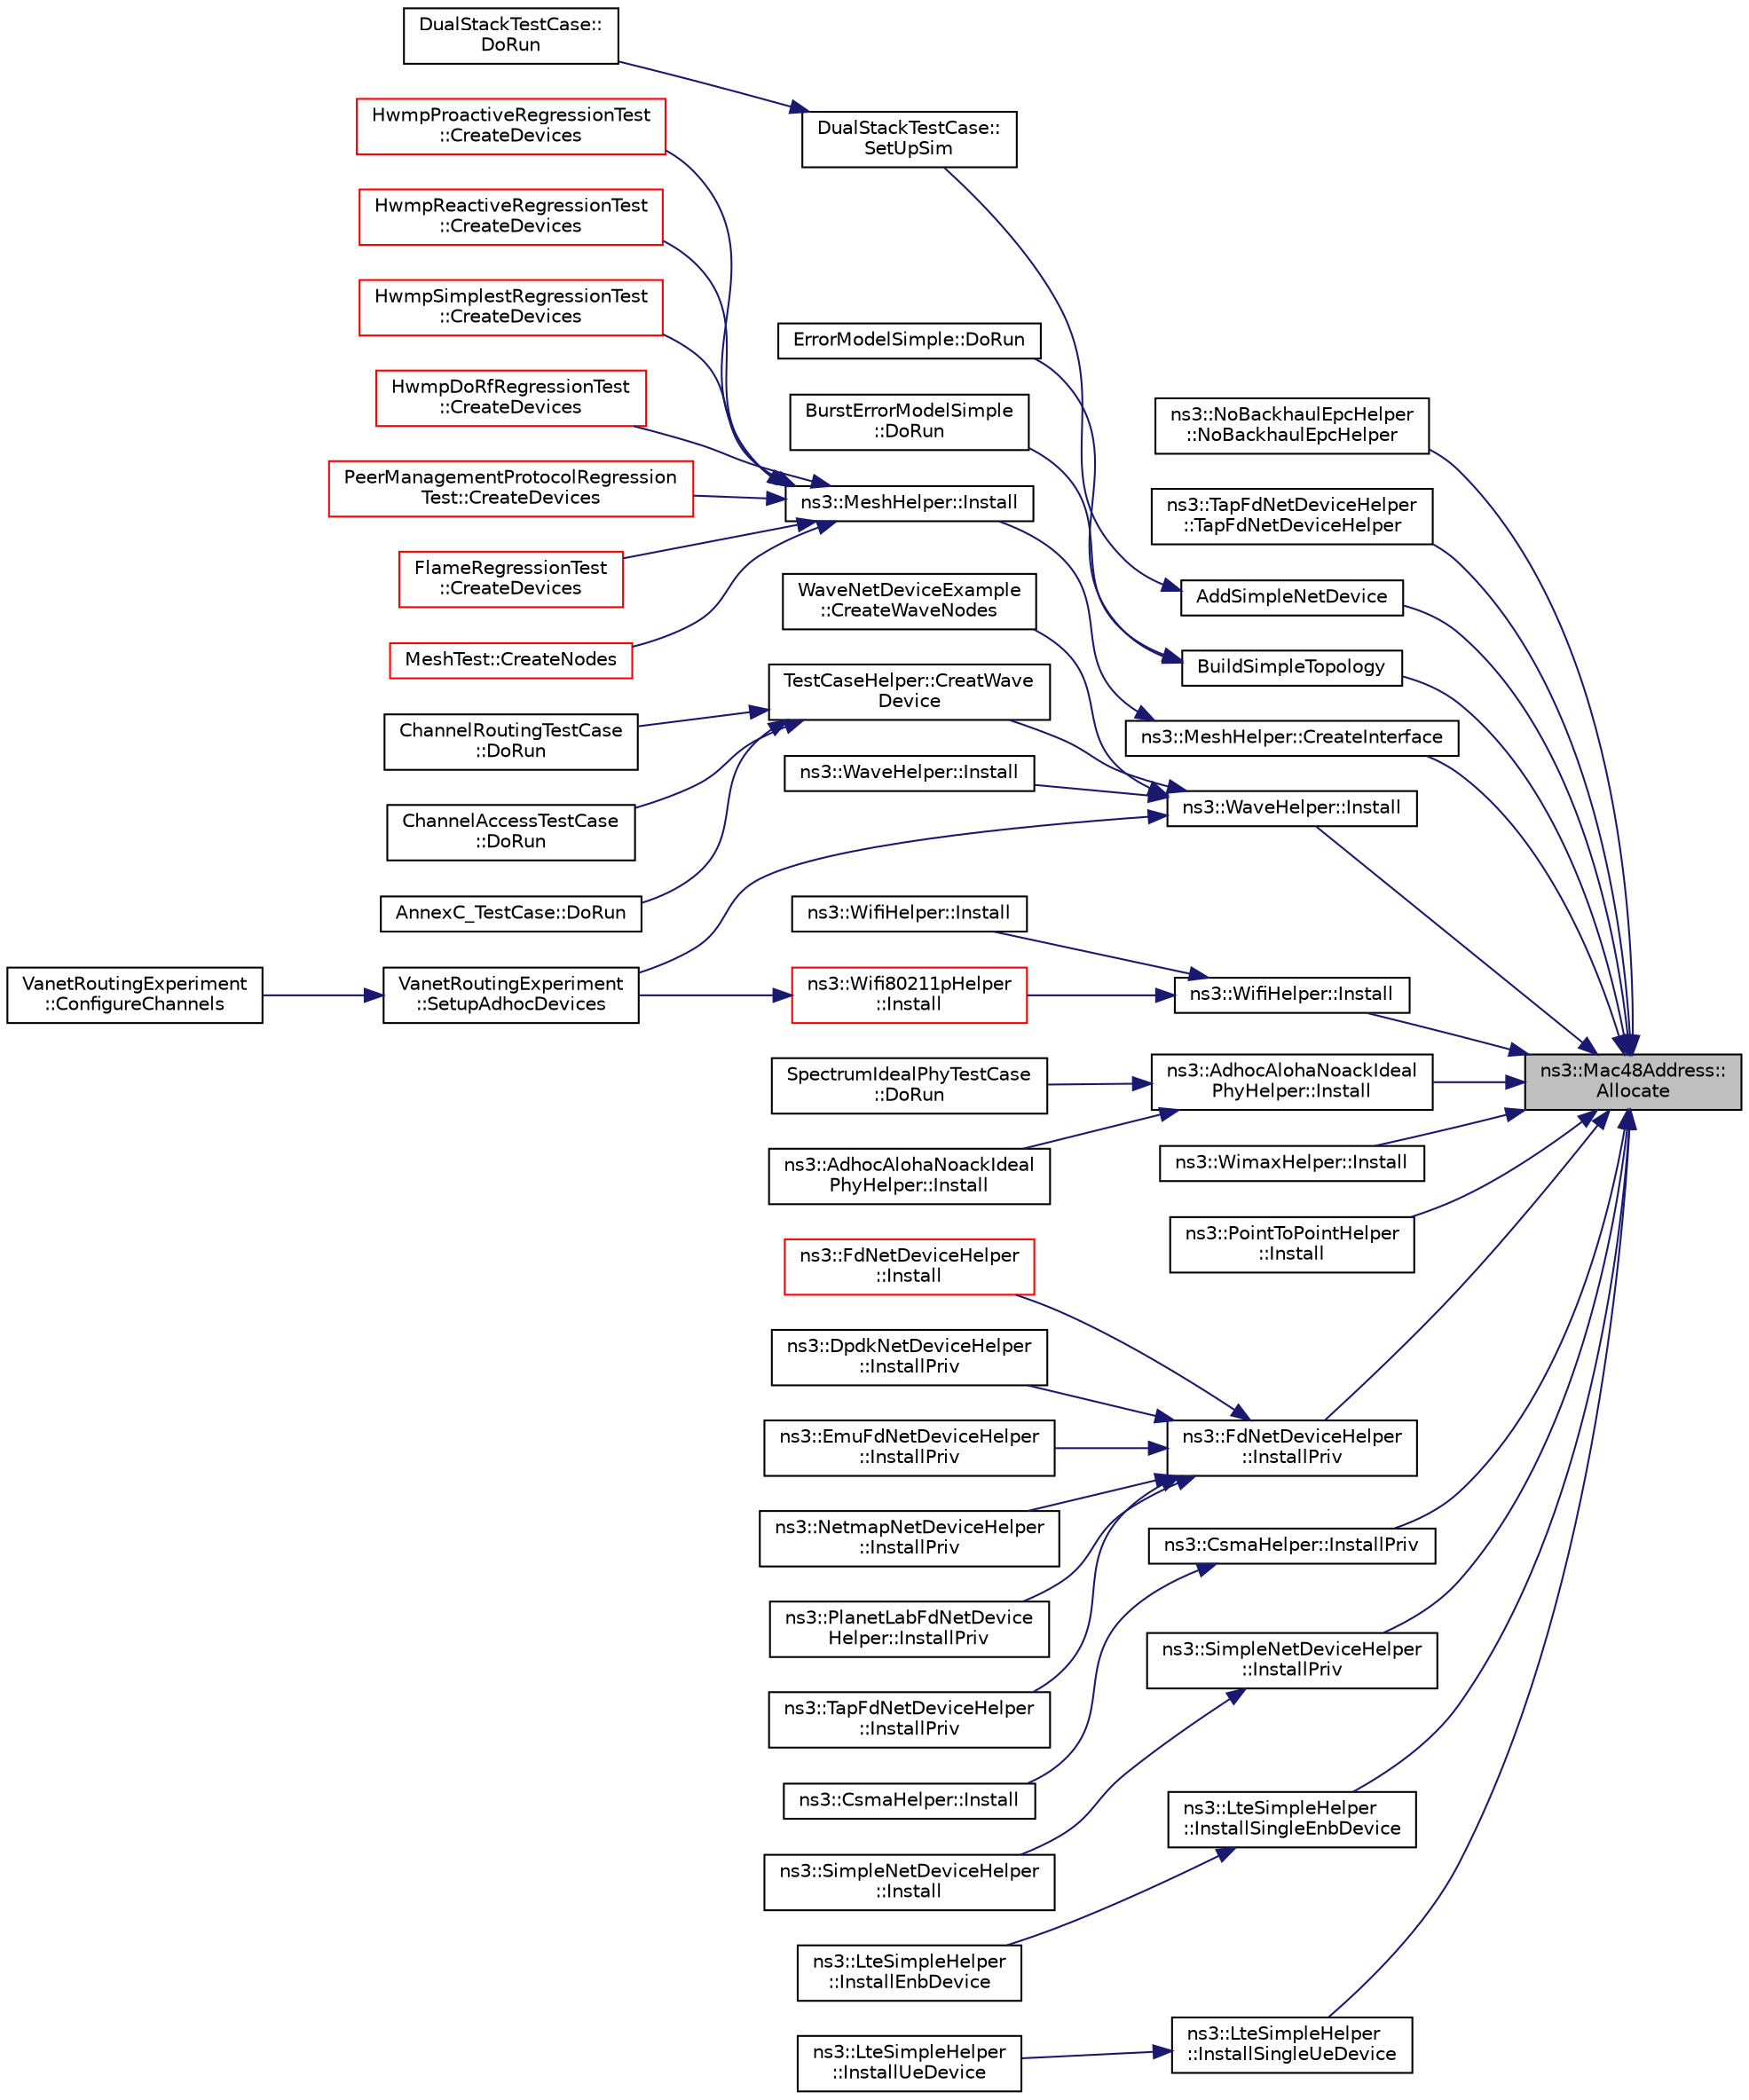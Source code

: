 digraph "ns3::Mac48Address::Allocate"
{
 // LATEX_PDF_SIZE
  edge [fontname="Helvetica",fontsize="10",labelfontname="Helvetica",labelfontsize="10"];
  node [fontname="Helvetica",fontsize="10",shape=record];
  rankdir="RL";
  Node1 [label="ns3::Mac48Address::\lAllocate",height=0.2,width=0.4,color="black", fillcolor="grey75", style="filled", fontcolor="black",tooltip="Allocate a new Mac48Address."];
  Node1 -> Node2 [dir="back",color="midnightblue",fontsize="10",style="solid",fontname="Helvetica"];
  Node2 [label="ns3::NoBackhaulEpcHelper\l::NoBackhaulEpcHelper",height=0.2,width=0.4,color="black", fillcolor="white", style="filled",URL="$classns3_1_1_no_backhaul_epc_helper.html#a8822666431eefe3a78ba2a0bf4ca1bae",tooltip="Constructor."];
  Node1 -> Node3 [dir="back",color="midnightblue",fontsize="10",style="solid",fontname="Helvetica"];
  Node3 [label="ns3::TapFdNetDeviceHelper\l::TapFdNetDeviceHelper",height=0.2,width=0.4,color="black", fillcolor="white", style="filled",URL="$classns3_1_1_tap_fd_net_device_helper.html#a8fd2e74889845dd82ad218501fc84fe1",tooltip="Construct a TapFdNetDeviceHelper."];
  Node1 -> Node4 [dir="back",color="midnightblue",fontsize="10",style="solid",fontname="Helvetica"];
  Node4 [label="AddSimpleNetDevice",height=0.2,width=0.4,color="black", fillcolor="white", style="filled",URL="$ipv6-dual-stack-test-suite_8cc.html#ae9689e23d0a3932740b53b4c856238ee",tooltip=" "];
  Node4 -> Node5 [dir="back",color="midnightblue",fontsize="10",style="solid",fontname="Helvetica"];
  Node5 [label="DualStackTestCase::\lSetUpSim",height=0.2,width=0.4,color="black", fillcolor="white", style="filled",URL="$class_dual_stack_test_case.html#a04e3c01a5d12957f1f69d2df2e2c734c",tooltip="Setup the test."];
  Node5 -> Node6 [dir="back",color="midnightblue",fontsize="10",style="solid",fontname="Helvetica"];
  Node6 [label="DualStackTestCase::\lDoRun",height=0.2,width=0.4,color="black", fillcolor="white", style="filled",URL="$class_dual_stack_test_case.html#a56472b295c6821c1380df84b130e6399",tooltip="Implementation to actually run this TestCase."];
  Node1 -> Node7 [dir="back",color="midnightblue",fontsize="10",style="solid",fontname="Helvetica"];
  Node7 [label="BuildSimpleTopology",height=0.2,width=0.4,color="black", fillcolor="white", style="filled",URL="$error-model-test-suite_8cc.html#af6fe24088bb4cfa248fc1b0bad6e1dfc",tooltip=" "];
  Node7 -> Node8 [dir="back",color="midnightblue",fontsize="10",style="solid",fontname="Helvetica"];
  Node8 [label="ErrorModelSimple::DoRun",height=0.2,width=0.4,color="black", fillcolor="white", style="filled",URL="$class_error_model_simple.html#a84102bc3eba0940652e50e78771e1852",tooltip="Implementation to actually run this TestCase."];
  Node7 -> Node9 [dir="back",color="midnightblue",fontsize="10",style="solid",fontname="Helvetica"];
  Node9 [label="BurstErrorModelSimple\l::DoRun",height=0.2,width=0.4,color="black", fillcolor="white", style="filled",URL="$class_burst_error_model_simple.html#a9db92cbfd5b55bd457a776aaf418de37",tooltip="Implementation to actually run this TestCase."];
  Node1 -> Node10 [dir="back",color="midnightblue",fontsize="10",style="solid",fontname="Helvetica"];
  Node10 [label="ns3::MeshHelper::CreateInterface",height=0.2,width=0.4,color="black", fillcolor="white", style="filled",URL="$classns3_1_1_mesh_helper.html#a2a760004bc190863ccfea1a4537283cf",tooltip=" "];
  Node10 -> Node11 [dir="back",color="midnightblue",fontsize="10",style="solid",fontname="Helvetica"];
  Node11 [label="ns3::MeshHelper::Install",height=0.2,width=0.4,color="black", fillcolor="white", style="filled",URL="$classns3_1_1_mesh_helper.html#aad0ab4cd70adc0f716489a725dac3acc",tooltip="Install 802.11s mesh device & protocols on given node list."];
  Node11 -> Node12 [dir="back",color="midnightblue",fontsize="10",style="solid",fontname="Helvetica"];
  Node12 [label="HwmpProactiveRegressionTest\l::CreateDevices",height=0.2,width=0.4,color="red", fillcolor="white", style="filled",URL="$class_hwmp_proactive_regression_test.html#a98c6ff2361a7a5065ebf14089edc5bad",tooltip="Create devices function."];
  Node11 -> Node14 [dir="back",color="midnightblue",fontsize="10",style="solid",fontname="Helvetica"];
  Node14 [label="HwmpReactiveRegressionTest\l::CreateDevices",height=0.2,width=0.4,color="red", fillcolor="white", style="filled",URL="$class_hwmp_reactive_regression_test.html#a8b288a6801baae1e65f87de7eb0352a4",tooltip="Create devices function."];
  Node11 -> Node16 [dir="back",color="midnightblue",fontsize="10",style="solid",fontname="Helvetica"];
  Node16 [label="HwmpSimplestRegressionTest\l::CreateDevices",height=0.2,width=0.4,color="red", fillcolor="white", style="filled",URL="$class_hwmp_simplest_regression_test.html#a6866a6d6b0b93241ec0f0c29ef61fd39",tooltip="Create devices function."];
  Node11 -> Node18 [dir="back",color="midnightblue",fontsize="10",style="solid",fontname="Helvetica"];
  Node18 [label="HwmpDoRfRegressionTest\l::CreateDevices",height=0.2,width=0.4,color="red", fillcolor="white", style="filled",URL="$class_hwmp_do_rf_regression_test.html#a55abac18467e059d3c39fa0de53bc436",tooltip="Create devices function."];
  Node11 -> Node20 [dir="back",color="midnightblue",fontsize="10",style="solid",fontname="Helvetica"];
  Node20 [label="PeerManagementProtocolRegression\lTest::CreateDevices",height=0.2,width=0.4,color="red", fillcolor="white", style="filled",URL="$class_peer_management_protocol_regression_test.html#a045b489f508afaecc5b5abb9d3513918",tooltip="Create devices function."];
  Node11 -> Node22 [dir="back",color="midnightblue",fontsize="10",style="solid",fontname="Helvetica"];
  Node22 [label="FlameRegressionTest\l::CreateDevices",height=0.2,width=0.4,color="red", fillcolor="white", style="filled",URL="$class_flame_regression_test.html#aeee4af77af2814f7339f204135cc2733",tooltip="Create devices function."];
  Node11 -> Node24 [dir="back",color="midnightblue",fontsize="10",style="solid",fontname="Helvetica"];
  Node24 [label="MeshTest::CreateNodes",height=0.2,width=0.4,color="red", fillcolor="white", style="filled",URL="$class_mesh_test.html#aa1eb18d555ebcf925e9bdc13e4e57ee0",tooltip="Create nodes and setup their mobility."];
  Node1 -> Node26 [dir="back",color="midnightblue",fontsize="10",style="solid",fontname="Helvetica"];
  Node26 [label="ns3::WaveHelper::Install",height=0.2,width=0.4,color="black", fillcolor="white", style="filled",URL="$classns3_1_1_wave_helper.html#a31155675aae4cc3ca5320664f15a967d",tooltip=" "];
  Node26 -> Node27 [dir="back",color="midnightblue",fontsize="10",style="solid",fontname="Helvetica"];
  Node27 [label="WaveNetDeviceExample\l::CreateWaveNodes",height=0.2,width=0.4,color="black", fillcolor="white", style="filled",URL="$class_wave_net_device_example.html#a825285810121c865230f6fafe6428081",tooltip="Create WAVE nodes function."];
  Node26 -> Node28 [dir="back",color="midnightblue",fontsize="10",style="solid",fontname="Helvetica"];
  Node28 [label="TestCaseHelper::CreatWave\lDevice",height=0.2,width=0.4,color="black", fillcolor="white", style="filled",URL="$class_test_case_helper.html#a24337801fa036883111fa1968606b57e",tooltip="Create WAVE device function."];
  Node28 -> Node29 [dir="back",color="midnightblue",fontsize="10",style="solid",fontname="Helvetica"];
  Node29 [label="ChannelRoutingTestCase\l::DoRun",height=0.2,width=0.4,color="black", fillcolor="white", style="filled",URL="$class_channel_routing_test_case.html#ab0f86da402dbe311e3ebb5915ffe7e85",tooltip="Implementation to actually run this TestCase."];
  Node28 -> Node30 [dir="back",color="midnightblue",fontsize="10",style="solid",fontname="Helvetica"];
  Node30 [label="ChannelAccessTestCase\l::DoRun",height=0.2,width=0.4,color="black", fillcolor="white", style="filled",URL="$class_channel_access_test_case.html#ad3169383a172cbaf1ed6b94adbe9d33a",tooltip="Implementation to actually run this TestCase."];
  Node28 -> Node31 [dir="back",color="midnightblue",fontsize="10",style="solid",fontname="Helvetica"];
  Node31 [label="AnnexC_TestCase::DoRun",height=0.2,width=0.4,color="black", fillcolor="white", style="filled",URL="$class_annex_c___test_case.html#a7b68ef07f88bcfece999dafba55020fa",tooltip="Implementation to actually run this TestCase."];
  Node26 -> Node32 [dir="back",color="midnightblue",fontsize="10",style="solid",fontname="Helvetica"];
  Node32 [label="ns3::WaveHelper::Install",height=0.2,width=0.4,color="black", fillcolor="white", style="filled",URL="$classns3_1_1_wave_helper.html#aa26286a649f48cf59d323ff0009ceced",tooltip=" "];
  Node26 -> Node33 [dir="back",color="midnightblue",fontsize="10",style="solid",fontname="Helvetica"];
  Node33 [label="VanetRoutingExperiment\l::SetupAdhocDevices",height=0.2,width=0.4,color="black", fillcolor="white", style="filled",URL="$class_vanet_routing_experiment.html#a8de4279cfaf91886970596e9ba8a4a75",tooltip="Set up the adhoc devices."];
  Node33 -> Node34 [dir="back",color="midnightblue",fontsize="10",style="solid",fontname="Helvetica"];
  Node34 [label="VanetRoutingExperiment\l::ConfigureChannels",height=0.2,width=0.4,color="black", fillcolor="white", style="filled",URL="$class_vanet_routing_experiment.html#adcb4d2d4146919dc6f2cbdc183068e6a",tooltip="Configure channels."];
  Node1 -> Node35 [dir="back",color="midnightblue",fontsize="10",style="solid",fontname="Helvetica"];
  Node35 [label="ns3::WifiHelper::Install",height=0.2,width=0.4,color="black", fillcolor="white", style="filled",URL="$classns3_1_1_wifi_helper.html#acf88c2d3f0721a1023794fb60502a9d6",tooltip=" "];
  Node35 -> Node36 [dir="back",color="midnightblue",fontsize="10",style="solid",fontname="Helvetica"];
  Node36 [label="ns3::WifiHelper::Install",height=0.2,width=0.4,color="black", fillcolor="white", style="filled",URL="$classns3_1_1_wifi_helper.html#ae3cf8b14724154f49e73e651ff00c0bc",tooltip=" "];
  Node35 -> Node37 [dir="back",color="midnightblue",fontsize="10",style="solid",fontname="Helvetica"];
  Node37 [label="ns3::Wifi80211pHelper\l::Install",height=0.2,width=0.4,color="red", fillcolor="white", style="filled",URL="$classns3_1_1_wifi80211p_helper.html#a513ab88d489ae9f25d0aaeefb7de7829",tooltip=" "];
  Node37 -> Node33 [dir="back",color="midnightblue",fontsize="10",style="solid",fontname="Helvetica"];
  Node1 -> Node40 [dir="back",color="midnightblue",fontsize="10",style="solid",fontname="Helvetica"];
  Node40 [label="ns3::AdhocAlohaNoackIdeal\lPhyHelper::Install",height=0.2,width=0.4,color="black", fillcolor="white", style="filled",URL="$classns3_1_1_adhoc_aloha_noack_ideal_phy_helper.html#af934d66802b42e6594fe4fad8920fbc1",tooltip=" "];
  Node40 -> Node41 [dir="back",color="midnightblue",fontsize="10",style="solid",fontname="Helvetica"];
  Node41 [label="SpectrumIdealPhyTestCase\l::DoRun",height=0.2,width=0.4,color="black", fillcolor="white", style="filled",URL="$class_spectrum_ideal_phy_test_case.html#a25d1032a0b2d93dc10302aeae4b8338b",tooltip="Implementation to actually run this TestCase."];
  Node40 -> Node42 [dir="back",color="midnightblue",fontsize="10",style="solid",fontname="Helvetica"];
  Node42 [label="ns3::AdhocAlohaNoackIdeal\lPhyHelper::Install",height=0.2,width=0.4,color="black", fillcolor="white", style="filled",URL="$classns3_1_1_adhoc_aloha_noack_ideal_phy_helper.html#a7b38cdfdd014421c19f30fb3d1dc17cd",tooltip=" "];
  Node1 -> Node43 [dir="back",color="midnightblue",fontsize="10",style="solid",fontname="Helvetica"];
  Node43 [label="ns3::WimaxHelper::Install",height=0.2,width=0.4,color="black", fillcolor="white", style="filled",URL="$classns3_1_1_wimax_helper.html#aa458621ecda2b3b36c84fff92c65ca2d",tooltip=" "];
  Node1 -> Node44 [dir="back",color="midnightblue",fontsize="10",style="solid",fontname="Helvetica"];
  Node44 [label="ns3::PointToPointHelper\l::Install",height=0.2,width=0.4,color="black", fillcolor="white", style="filled",URL="$classns3_1_1_point_to_point_helper.html#aecfc3e7bc34a5fa9707b26df08ef913a",tooltip=" "];
  Node1 -> Node45 [dir="back",color="midnightblue",fontsize="10",style="solid",fontname="Helvetica"];
  Node45 [label="ns3::FdNetDeviceHelper\l::InstallPriv",height=0.2,width=0.4,color="black", fillcolor="white", style="filled",URL="$classns3_1_1_fd_net_device_helper.html#a7e1059ae7fd337972babf8ad48c9456a",tooltip="This method creates an ns3::FdNetDevice and associates it to a node."];
  Node45 -> Node46 [dir="back",color="midnightblue",fontsize="10",style="solid",fontname="Helvetica"];
  Node46 [label="ns3::FdNetDeviceHelper\l::Install",height=0.2,width=0.4,color="red", fillcolor="white", style="filled",URL="$classns3_1_1_fd_net_device_helper.html#a37f21e05db2c909d15b70969732e8b84",tooltip="This method creates a FdNetDevice and associates it to a node."];
  Node45 -> Node49 [dir="back",color="midnightblue",fontsize="10",style="solid",fontname="Helvetica"];
  Node49 [label="ns3::DpdkNetDeviceHelper\l::InstallPriv",height=0.2,width=0.4,color="black", fillcolor="white", style="filled",URL="$classns3_1_1_dpdk_net_device_helper.html#af83dba0e207bb28b9bfee66a2c101831",tooltip="This method creates an ns3::FdNetDevice attached to a physical network interface."];
  Node45 -> Node50 [dir="back",color="midnightblue",fontsize="10",style="solid",fontname="Helvetica"];
  Node50 [label="ns3::EmuFdNetDeviceHelper\l::InstallPriv",height=0.2,width=0.4,color="black", fillcolor="white", style="filled",URL="$classns3_1_1_emu_fd_net_device_helper.html#af1fec8e1f99c996e297507a1cb3fe084",tooltip="This method creates an ns3::FdNetDevice attached to a physical network interface."];
  Node45 -> Node51 [dir="back",color="midnightblue",fontsize="10",style="solid",fontname="Helvetica"];
  Node51 [label="ns3::NetmapNetDeviceHelper\l::InstallPriv",height=0.2,width=0.4,color="black", fillcolor="white", style="filled",URL="$classns3_1_1_netmap_net_device_helper.html#a1330830790a108f1ebcdf8e9f7319b89",tooltip="This method creates an ns3::FdNetDevice attached to a physical network interface."];
  Node45 -> Node52 [dir="back",color="midnightblue",fontsize="10",style="solid",fontname="Helvetica"];
  Node52 [label="ns3::PlanetLabFdNetDevice\lHelper::InstallPriv",height=0.2,width=0.4,color="black", fillcolor="white", style="filled",URL="$classns3_1_1_planet_lab_fd_net_device_helper.html#a244310cd940f8c73f0accde34f42c1b7",tooltip="This method creates an ns3::FdNetDevice attached to a virtual TAP network interface."];
  Node45 -> Node53 [dir="back",color="midnightblue",fontsize="10",style="solid",fontname="Helvetica"];
  Node53 [label="ns3::TapFdNetDeviceHelper\l::InstallPriv",height=0.2,width=0.4,color="black", fillcolor="white", style="filled",URL="$classns3_1_1_tap_fd_net_device_helper.html#a106e5a301230cb9be050450552235c21",tooltip="This method creates an ns3::FdNetDevice attached to a virtual TAP network interface."];
  Node1 -> Node54 [dir="back",color="midnightblue",fontsize="10",style="solid",fontname="Helvetica"];
  Node54 [label="ns3::CsmaHelper::InstallPriv",height=0.2,width=0.4,color="black", fillcolor="white", style="filled",URL="$classns3_1_1_csma_helper.html#a83eb53470f7326db42ce99cf4563eb40",tooltip="This method creates an ns3::CsmaNetDevice with the attributes configured by CsmaHelper::SetDeviceAttr..."];
  Node54 -> Node55 [dir="back",color="midnightblue",fontsize="10",style="solid",fontname="Helvetica"];
  Node55 [label="ns3::CsmaHelper::Install",height=0.2,width=0.4,color="black", fillcolor="white", style="filled",URL="$classns3_1_1_csma_helper.html#af257dd6fac310cf2afff4c387abd70f7",tooltip="This method creates an ns3::CsmaNetDevice with the attributes configured by CsmaHelper::SetDeviceAttr..."];
  Node1 -> Node56 [dir="back",color="midnightblue",fontsize="10",style="solid",fontname="Helvetica"];
  Node56 [label="ns3::SimpleNetDeviceHelper\l::InstallPriv",height=0.2,width=0.4,color="black", fillcolor="white", style="filled",URL="$classns3_1_1_simple_net_device_helper.html#a1b1ca69a12532cb197b2e2f5b920367e",tooltip="This method creates an ns3::SimpleNetDevice with the attributes configured by SimpleNetDeviceHelper::..."];
  Node56 -> Node57 [dir="back",color="midnightblue",fontsize="10",style="solid",fontname="Helvetica"];
  Node57 [label="ns3::SimpleNetDeviceHelper\l::Install",height=0.2,width=0.4,color="black", fillcolor="white", style="filled",URL="$classns3_1_1_simple_net_device_helper.html#a35435ea8cedb58ba487d0a9b3a1931cb",tooltip="This method creates an ns3::SimpleNetDevice with the attributes configured by SimpleNetDeviceHelper::..."];
  Node1 -> Node58 [dir="back",color="midnightblue",fontsize="10",style="solid",fontname="Helvetica"];
  Node58 [label="ns3::LteSimpleHelper\l::InstallSingleEnbDevice",height=0.2,width=0.4,color="black", fillcolor="white", style="filled",URL="$classns3_1_1_lte_simple_helper.html#a11fa8933e6487a366ed4a9652c3b2950",tooltip="Install single ENB device."];
  Node58 -> Node59 [dir="back",color="midnightblue",fontsize="10",style="solid",fontname="Helvetica"];
  Node59 [label="ns3::LteSimpleHelper\l::InstallEnbDevice",height=0.2,width=0.4,color="black", fillcolor="white", style="filled",URL="$classns3_1_1_lte_simple_helper.html#a406e71dd8dcda8fa2f9a9fc31ff6494a",tooltip="create a set of eNB devices"];
  Node1 -> Node60 [dir="back",color="midnightblue",fontsize="10",style="solid",fontname="Helvetica"];
  Node60 [label="ns3::LteSimpleHelper\l::InstallSingleUeDevice",height=0.2,width=0.4,color="black", fillcolor="white", style="filled",URL="$classns3_1_1_lte_simple_helper.html#a4416da6e8b2bb30909b32b9a82dfd4c0",tooltip="Install single UE device."];
  Node60 -> Node61 [dir="back",color="midnightblue",fontsize="10",style="solid",fontname="Helvetica"];
  Node61 [label="ns3::LteSimpleHelper\l::InstallUeDevice",height=0.2,width=0.4,color="black", fillcolor="white", style="filled",URL="$classns3_1_1_lte_simple_helper.html#aa575a9480b50754a2a01e038ca5c5f27",tooltip="create a set of UE devices"];
}

